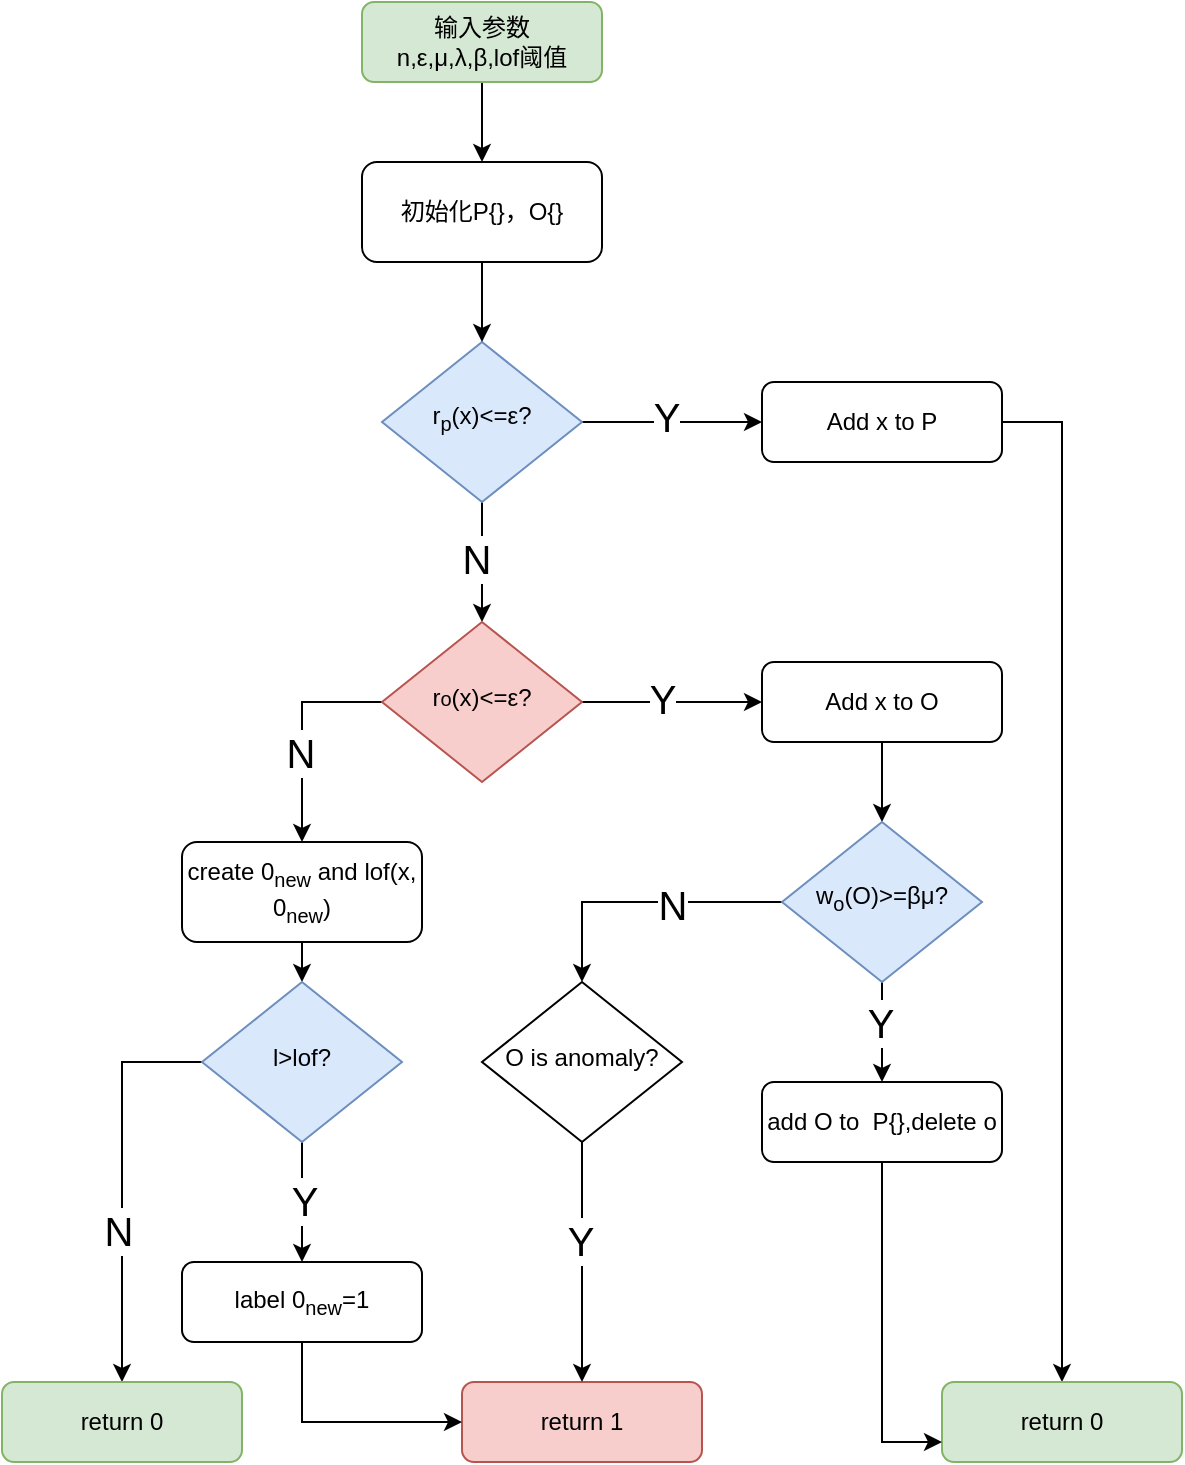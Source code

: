 <mxfile version="22.1.9" type="github">
  <diagram id="C5RBs43oDa-KdzZeNtuy" name="Page-1">
    <mxGraphModel dx="1050" dy="522" grid="1" gridSize="10" guides="1" tooltips="1" connect="1" arrows="1" fold="1" page="1" pageScale="1" pageWidth="827" pageHeight="1169" math="0" shadow="0">
      <root>
        <mxCell id="WIyWlLk6GJQsqaUBKTNV-0" />
        <mxCell id="WIyWlLk6GJQsqaUBKTNV-1" parent="WIyWlLk6GJQsqaUBKTNV-0" />
        <mxCell id="ji3r6wbG1MjoAzQAqGaP-15" style="edgeStyle=orthogonalEdgeStyle;rounded=0;hachureGap=4;orthogonalLoop=1;jettySize=auto;html=1;exitX=0.5;exitY=1;exitDx=0;exitDy=0;fontFamily=Architects Daughter;fontSource=https%3A%2F%2Ffonts.googleapis.com%2Fcss%3Ffamily%3DArchitects%2BDaughter;fontSize=16;" edge="1" parent="WIyWlLk6GJQsqaUBKTNV-1" source="WIyWlLk6GJQsqaUBKTNV-3" target="Z6Ouxe1-tnWl1owyLg7a-1">
          <mxGeometry relative="1" as="geometry" />
        </mxCell>
        <mxCell id="WIyWlLk6GJQsqaUBKTNV-3" value="输入参数&lt;br&gt;n,&lt;span style=&quot;text-align: start;&quot;&gt;ε,μ,&lt;/span&gt;&lt;span style=&quot;text-align: start;&quot;&gt;λ,&lt;/span&gt;&lt;span style=&quot;text-align: start;&quot;&gt;β,lof阈值&lt;/span&gt;" style="rounded=1;whiteSpace=wrap;html=1;fontSize=12;glass=0;strokeWidth=1;shadow=0;fillColor=#d5e8d4;strokeColor=#82b366;" parent="WIyWlLk6GJQsqaUBKTNV-1" vertex="1">
          <mxGeometry x="190" y="80" width="120" height="40" as="geometry" />
        </mxCell>
        <mxCell id="ji3r6wbG1MjoAzQAqGaP-12" style="edgeStyle=orthogonalEdgeStyle;rounded=0;hachureGap=4;orthogonalLoop=1;jettySize=auto;html=1;exitX=1;exitY=0.5;exitDx=0;exitDy=0;entryX=0;entryY=0.5;entryDx=0;entryDy=0;fontFamily=Architects Daughter;fontSource=https%3A%2F%2Ffonts.googleapis.com%2Fcss%3Ffamily%3DArchitects%2BDaughter;fontSize=16;" edge="1" parent="WIyWlLk6GJQsqaUBKTNV-1" source="WIyWlLk6GJQsqaUBKTNV-6" target="WIyWlLk6GJQsqaUBKTNV-7">
          <mxGeometry relative="1" as="geometry" />
        </mxCell>
        <mxCell id="ji3r6wbG1MjoAzQAqGaP-13" value="Y" style="edgeLabel;html=1;align=center;verticalAlign=middle;resizable=0;points=[];fontSize=20;fontFamily=Helvetica;" vertex="1" connectable="0" parent="ji3r6wbG1MjoAzQAqGaP-12">
          <mxGeometry x="-0.064" y="3" relative="1" as="geometry">
            <mxPoint as="offset" />
          </mxGeometry>
        </mxCell>
        <mxCell id="ji3r6wbG1MjoAzQAqGaP-16" style="edgeStyle=orthogonalEdgeStyle;rounded=0;hachureGap=4;orthogonalLoop=1;jettySize=auto;html=1;exitX=0.5;exitY=1;exitDx=0;exitDy=0;fontFamily=Architects Daughter;fontSource=https%3A%2F%2Ffonts.googleapis.com%2Fcss%3Ffamily%3DArchitects%2BDaughter;fontSize=16;" edge="1" parent="WIyWlLk6GJQsqaUBKTNV-1" source="WIyWlLk6GJQsqaUBKTNV-6" target="WIyWlLk6GJQsqaUBKTNV-10">
          <mxGeometry relative="1" as="geometry" />
        </mxCell>
        <mxCell id="ji3r6wbG1MjoAzQAqGaP-17" value="N" style="edgeLabel;html=1;align=center;verticalAlign=middle;resizable=0;points=[];fontSize=20;fontFamily=Helvetica;" vertex="1" connectable="0" parent="ji3r6wbG1MjoAzQAqGaP-16">
          <mxGeometry x="-0.06" y="-3" relative="1" as="geometry">
            <mxPoint as="offset" />
          </mxGeometry>
        </mxCell>
        <mxCell id="WIyWlLk6GJQsqaUBKTNV-6" value="r&lt;sub&gt;p&lt;/sub&gt;(x)&amp;lt;=ε?" style="rhombus;whiteSpace=wrap;html=1;shadow=0;fontFamily=Helvetica;fontSize=12;align=center;strokeWidth=1;spacing=6;spacingTop=-4;fillColor=#dae8fc;strokeColor=#6c8ebf;" parent="WIyWlLk6GJQsqaUBKTNV-1" vertex="1">
          <mxGeometry x="200" y="250" width="100" height="80" as="geometry" />
        </mxCell>
        <mxCell id="Z6Ouxe1-tnWl1owyLg7a-6" style="edgeStyle=orthogonalEdgeStyle;rounded=0;hachureGap=4;orthogonalLoop=1;jettySize=auto;html=1;exitX=1;exitY=0.5;exitDx=0;exitDy=0;fontFamily=Architects Daughter;fontSource=https%3A%2F%2Ffonts.googleapis.com%2Fcss%3Ffamily%3DArchitects%2BDaughter;fontSize=16;" parent="WIyWlLk6GJQsqaUBKTNV-1" source="WIyWlLk6GJQsqaUBKTNV-7" target="Z6Ouxe1-tnWl1owyLg7a-5" edge="1">
          <mxGeometry relative="1" as="geometry" />
        </mxCell>
        <mxCell id="WIyWlLk6GJQsqaUBKTNV-7" value="Add x to P" style="rounded=1;whiteSpace=wrap;html=1;fontSize=12;glass=0;strokeWidth=1;shadow=0;" parent="WIyWlLk6GJQsqaUBKTNV-1" vertex="1">
          <mxGeometry x="390" y="270" width="120" height="40" as="geometry" />
        </mxCell>
        <mxCell id="ji3r6wbG1MjoAzQAqGaP-8" style="edgeStyle=orthogonalEdgeStyle;rounded=0;hachureGap=4;orthogonalLoop=1;jettySize=auto;html=1;exitX=0;exitY=0.5;exitDx=0;exitDy=0;fontFamily=Architects Daughter;fontSource=https%3A%2F%2Ffonts.googleapis.com%2Fcss%3Ffamily%3DArchitects%2BDaughter;fontSize=16;" edge="1" parent="WIyWlLk6GJQsqaUBKTNV-1" source="WIyWlLk6GJQsqaUBKTNV-10" target="WIyWlLk6GJQsqaUBKTNV-11">
          <mxGeometry relative="1" as="geometry" />
        </mxCell>
        <mxCell id="ji3r6wbG1MjoAzQAqGaP-9" value="N" style="edgeLabel;html=1;align=center;verticalAlign=middle;resizable=0;points=[];fontSize=20;fontFamily=Helvetica;" vertex="1" connectable="0" parent="ji3r6wbG1MjoAzQAqGaP-8">
          <mxGeometry x="0.18" y="-1" relative="1" as="geometry">
            <mxPoint as="offset" />
          </mxGeometry>
        </mxCell>
        <mxCell id="ji3r6wbG1MjoAzQAqGaP-10" style="edgeStyle=orthogonalEdgeStyle;rounded=0;hachureGap=4;orthogonalLoop=1;jettySize=auto;html=1;exitX=1;exitY=0.5;exitDx=0;exitDy=0;entryX=0;entryY=0.5;entryDx=0;entryDy=0;fontFamily=Architects Daughter;fontSource=https%3A%2F%2Ffonts.googleapis.com%2Fcss%3Ffamily%3DArchitects%2BDaughter;fontSize=16;" edge="1" parent="WIyWlLk6GJQsqaUBKTNV-1" source="WIyWlLk6GJQsqaUBKTNV-10" target="WIyWlLk6GJQsqaUBKTNV-12">
          <mxGeometry relative="1" as="geometry" />
        </mxCell>
        <mxCell id="ji3r6wbG1MjoAzQAqGaP-11" value="Y" style="edgeLabel;html=1;align=center;verticalAlign=middle;resizable=0;points=[];fontSize=20;fontFamily=Helvetica;" vertex="1" connectable="0" parent="ji3r6wbG1MjoAzQAqGaP-10">
          <mxGeometry x="-0.116" y="2" relative="1" as="geometry">
            <mxPoint as="offset" />
          </mxGeometry>
        </mxCell>
        <mxCell id="WIyWlLk6GJQsqaUBKTNV-10" value="r&lt;span style=&quot;font-size: 10px;&quot;&gt;o&lt;/span&gt;(x)&amp;lt;=ε?" style="rhombus;whiteSpace=wrap;html=1;shadow=0;fontFamily=Helvetica;fontSize=12;align=center;strokeWidth=1;spacing=6;spacingTop=-4;fillColor=#f8cecc;strokeColor=#b85450;" parent="WIyWlLk6GJQsqaUBKTNV-1" vertex="1">
          <mxGeometry x="200" y="390" width="100" height="80" as="geometry" />
        </mxCell>
        <mxCell id="Z6Ouxe1-tnWl1owyLg7a-33" style="edgeStyle=orthogonalEdgeStyle;rounded=0;hachureGap=4;orthogonalLoop=1;jettySize=auto;html=1;exitX=0.5;exitY=1;exitDx=0;exitDy=0;entryX=0.5;entryY=0;entryDx=0;entryDy=0;fontFamily=Architects Daughter;fontSource=https%3A%2F%2Ffonts.googleapis.com%2Fcss%3Ffamily%3DArchitects%2BDaughter;fontSize=16;" parent="WIyWlLk6GJQsqaUBKTNV-1" source="WIyWlLk6GJQsqaUBKTNV-11" target="Z6Ouxe1-tnWl1owyLg7a-32" edge="1">
          <mxGeometry relative="1" as="geometry" />
        </mxCell>
        <mxCell id="WIyWlLk6GJQsqaUBKTNV-11" value="create 0&lt;sub&gt;new&lt;/sub&gt; and&amp;nbsp;lof(x, 0&lt;sub style=&quot;border-color: var(--border-color);&quot;&gt;new&lt;/sub&gt;)" style="rounded=1;whiteSpace=wrap;html=1;fontSize=12;glass=0;strokeWidth=1;shadow=0;" parent="WIyWlLk6GJQsqaUBKTNV-1" vertex="1">
          <mxGeometry x="100" y="500" width="120" height="50" as="geometry" />
        </mxCell>
        <mxCell id="Z6Ouxe1-tnWl1owyLg7a-8" style="edgeStyle=orthogonalEdgeStyle;rounded=0;hachureGap=4;orthogonalLoop=1;jettySize=auto;html=1;exitX=0.5;exitY=1;exitDx=0;exitDy=0;entryX=0.5;entryY=0;entryDx=0;entryDy=0;fontFamily=Architects Daughter;fontSource=https%3A%2F%2Ffonts.googleapis.com%2Fcss%3Ffamily%3DArchitects%2BDaughter;fontSize=16;" parent="WIyWlLk6GJQsqaUBKTNV-1" source="WIyWlLk6GJQsqaUBKTNV-12" target="Z6Ouxe1-tnWl1owyLg7a-20" edge="1">
          <mxGeometry relative="1" as="geometry">
            <mxPoint x="450" y="480" as="targetPoint" />
          </mxGeometry>
        </mxCell>
        <mxCell id="WIyWlLk6GJQsqaUBKTNV-12" value="Add x to O" style="rounded=1;whiteSpace=wrap;html=1;fontSize=12;glass=0;strokeWidth=1;shadow=0;" parent="WIyWlLk6GJQsqaUBKTNV-1" vertex="1">
          <mxGeometry x="390" y="410" width="120" height="40" as="geometry" />
        </mxCell>
        <mxCell id="ji3r6wbG1MjoAzQAqGaP-14" style="edgeStyle=orthogonalEdgeStyle;rounded=0;hachureGap=4;orthogonalLoop=1;jettySize=auto;html=1;exitX=0.5;exitY=1;exitDx=0;exitDy=0;entryX=0.5;entryY=0;entryDx=0;entryDy=0;fontFamily=Architects Daughter;fontSource=https%3A%2F%2Ffonts.googleapis.com%2Fcss%3Ffamily%3DArchitects%2BDaughter;fontSize=16;" edge="1" parent="WIyWlLk6GJQsqaUBKTNV-1" source="Z6Ouxe1-tnWl1owyLg7a-1" target="WIyWlLk6GJQsqaUBKTNV-6">
          <mxGeometry relative="1" as="geometry" />
        </mxCell>
        <mxCell id="Z6Ouxe1-tnWl1owyLg7a-1" value="初始化P{}，O{}" style="rounded=1;whiteSpace=wrap;html=1;fontSize=12;glass=0;strokeWidth=1;shadow=0;" parent="WIyWlLk6GJQsqaUBKTNV-1" vertex="1">
          <mxGeometry x="190" y="160" width="120" height="50" as="geometry" />
        </mxCell>
        <mxCell id="Z6Ouxe1-tnWl1owyLg7a-5" value="return 0" style="rounded=1;whiteSpace=wrap;html=1;fontSize=12;glass=0;strokeWidth=1;shadow=0;fillColor=#d5e8d4;strokeColor=#82b366;" parent="WIyWlLk6GJQsqaUBKTNV-1" vertex="1">
          <mxGeometry x="480" y="770" width="120" height="40" as="geometry" />
        </mxCell>
        <mxCell id="Z6Ouxe1-tnWl1owyLg7a-11" style="edgeStyle=orthogonalEdgeStyle;rounded=0;hachureGap=4;orthogonalLoop=1;jettySize=auto;html=1;exitX=0.5;exitY=1;exitDx=0;exitDy=0;entryX=0;entryY=0.75;entryDx=0;entryDy=0;fontFamily=Architects Daughter;fontSource=https%3A%2F%2Ffonts.googleapis.com%2Fcss%3Ffamily%3DArchitects%2BDaughter;fontSize=16;" parent="WIyWlLk6GJQsqaUBKTNV-1" source="Z6Ouxe1-tnWl1owyLg7a-9" target="Z6Ouxe1-tnWl1owyLg7a-5" edge="1">
          <mxGeometry relative="1" as="geometry" />
        </mxCell>
        <mxCell id="Z6Ouxe1-tnWl1owyLg7a-9" value="add O to&amp;nbsp; P{},delete o" style="rounded=1;whiteSpace=wrap;html=1;fontSize=12;glass=0;strokeWidth=1;shadow=0;" parent="WIyWlLk6GJQsqaUBKTNV-1" vertex="1">
          <mxGeometry x="390" y="620" width="120" height="40" as="geometry" />
        </mxCell>
        <mxCell id="Z6Ouxe1-tnWl1owyLg7a-19" value="return 1" style="rounded=1;whiteSpace=wrap;html=1;fontSize=12;glass=0;strokeWidth=1;shadow=0;fillColor=#f8cecc;strokeColor=#b85450;" parent="WIyWlLk6GJQsqaUBKTNV-1" vertex="1">
          <mxGeometry x="240" y="770" width="120" height="40" as="geometry" />
        </mxCell>
        <mxCell id="Z6Ouxe1-tnWl1owyLg7a-21" style="edgeStyle=orthogonalEdgeStyle;rounded=0;hachureGap=4;orthogonalLoop=1;jettySize=auto;html=1;exitX=0.5;exitY=1;exitDx=0;exitDy=0;entryX=0.5;entryY=0;entryDx=0;entryDy=0;fontFamily=Architects Daughter;fontSource=https%3A%2F%2Ffonts.googleapis.com%2Fcss%3Ffamily%3DArchitects%2BDaughter;fontSize=16;" parent="WIyWlLk6GJQsqaUBKTNV-1" source="Z6Ouxe1-tnWl1owyLg7a-20" target="Z6Ouxe1-tnWl1owyLg7a-9" edge="1">
          <mxGeometry relative="1" as="geometry" />
        </mxCell>
        <mxCell id="Z6Ouxe1-tnWl1owyLg7a-22" value="Y" style="edgeLabel;html=1;align=center;verticalAlign=middle;resizable=0;points=[];fontSize=20;fontFamily=Helvetica;" parent="Z6Ouxe1-tnWl1owyLg7a-21" vertex="1" connectable="0">
          <mxGeometry x="-0.224" y="-1" relative="1" as="geometry">
            <mxPoint as="offset" />
          </mxGeometry>
        </mxCell>
        <mxCell id="Z6Ouxe1-tnWl1owyLg7a-27" style="edgeStyle=orthogonalEdgeStyle;rounded=0;hachureGap=4;orthogonalLoop=1;jettySize=auto;html=1;exitX=0;exitY=0.5;exitDx=0;exitDy=0;entryX=0.5;entryY=0;entryDx=0;entryDy=0;fontFamily=Helvetica;fontSize=16;" parent="WIyWlLk6GJQsqaUBKTNV-1" source="Z6Ouxe1-tnWl1owyLg7a-20" target="Z6Ouxe1-tnWl1owyLg7a-28" edge="1">
          <mxGeometry relative="1" as="geometry">
            <mxPoint x="360" y="530" as="targetPoint" />
          </mxGeometry>
        </mxCell>
        <mxCell id="ji3r6wbG1MjoAzQAqGaP-19" value="N" style="edgeLabel;html=1;align=center;verticalAlign=middle;resizable=0;points=[];fontSize=20;fontFamily=Helvetica;" vertex="1" connectable="0" parent="Z6Ouxe1-tnWl1owyLg7a-27">
          <mxGeometry x="-0.211" y="1" relative="1" as="geometry">
            <mxPoint as="offset" />
          </mxGeometry>
        </mxCell>
        <mxCell id="Z6Ouxe1-tnWl1owyLg7a-20" value="w&lt;sub style=&quot;border-color: var(--border-color);&quot;&gt;o&lt;/sub&gt;(O)&amp;gt;=βμ?" style="rhombus;whiteSpace=wrap;html=1;shadow=0;fontFamily=Helvetica;fontSize=12;align=center;strokeWidth=1;spacing=6;spacingTop=-4;fillColor=#dae8fc;strokeColor=#6c8ebf;" parent="WIyWlLk6GJQsqaUBKTNV-1" vertex="1">
          <mxGeometry x="400" y="490" width="100" height="80" as="geometry" />
        </mxCell>
        <mxCell id="Z6Ouxe1-tnWl1owyLg7a-29" style="edgeStyle=orthogonalEdgeStyle;rounded=0;hachureGap=4;orthogonalLoop=1;jettySize=auto;html=1;exitX=0.5;exitY=1;exitDx=0;exitDy=0;entryX=0.5;entryY=0;entryDx=0;entryDy=0;fontFamily=Architects Daughter;fontSource=https%3A%2F%2Ffonts.googleapis.com%2Fcss%3Ffamily%3DArchitects%2BDaughter;fontSize=16;" parent="WIyWlLk6GJQsqaUBKTNV-1" source="Z6Ouxe1-tnWl1owyLg7a-28" target="Z6Ouxe1-tnWl1owyLg7a-19" edge="1">
          <mxGeometry relative="1" as="geometry" />
        </mxCell>
        <mxCell id="Z6Ouxe1-tnWl1owyLg7a-30" value="Y" style="edgeLabel;html=1;align=center;verticalAlign=middle;resizable=0;points=[];fontSize=20;fontFamily=Helvetica;" parent="Z6Ouxe1-tnWl1owyLg7a-29" vertex="1" connectable="0">
          <mxGeometry x="-0.18" y="-1" relative="1" as="geometry">
            <mxPoint as="offset" />
          </mxGeometry>
        </mxCell>
        <mxCell id="Z6Ouxe1-tnWl1owyLg7a-28" value="O is anomaly?" style="rhombus;whiteSpace=wrap;html=1;shadow=0;fontFamily=Helvetica;fontSize=12;align=center;strokeWidth=1;spacing=6;spacingTop=-4;" parent="WIyWlLk6GJQsqaUBKTNV-1" vertex="1">
          <mxGeometry x="250" y="570" width="100" height="80" as="geometry" />
        </mxCell>
        <mxCell id="Z6Ouxe1-tnWl1owyLg7a-36" style="edgeStyle=orthogonalEdgeStyle;rounded=0;hachureGap=4;orthogonalLoop=1;jettySize=auto;html=1;exitX=0.5;exitY=1;exitDx=0;exitDy=0;fontFamily=Architects Daughter;fontSource=https%3A%2F%2Ffonts.googleapis.com%2Fcss%3Ffamily%3DArchitects%2BDaughter;fontSize=16;" parent="WIyWlLk6GJQsqaUBKTNV-1" source="Z6Ouxe1-tnWl1owyLg7a-32" target="Z6Ouxe1-tnWl1owyLg7a-35" edge="1">
          <mxGeometry relative="1" as="geometry" />
        </mxCell>
        <mxCell id="ji3r6wbG1MjoAzQAqGaP-4" value="Y" style="edgeLabel;html=1;align=center;verticalAlign=middle;resizable=0;points=[];fontSize=20;fontFamily=Helvetica;" vertex="1" connectable="0" parent="Z6Ouxe1-tnWl1owyLg7a-36">
          <mxGeometry x="-0.058" y="1" relative="1" as="geometry">
            <mxPoint as="offset" />
          </mxGeometry>
        </mxCell>
        <mxCell id="ji3r6wbG1MjoAzQAqGaP-6" style="edgeStyle=orthogonalEdgeStyle;rounded=0;hachureGap=4;orthogonalLoop=1;jettySize=auto;html=1;exitX=0;exitY=0.5;exitDx=0;exitDy=0;fontFamily=Architects Daughter;fontSource=https%3A%2F%2Ffonts.googleapis.com%2Fcss%3Ffamily%3DArchitects%2BDaughter;fontSize=16;" edge="1" parent="WIyWlLk6GJQsqaUBKTNV-1" source="Z6Ouxe1-tnWl1owyLg7a-32" target="ji3r6wbG1MjoAzQAqGaP-5">
          <mxGeometry relative="1" as="geometry" />
        </mxCell>
        <mxCell id="ji3r6wbG1MjoAzQAqGaP-7" value="N" style="edgeLabel;html=1;align=center;verticalAlign=middle;resizable=0;points=[];fontSize=20;fontFamily=Helvetica;" vertex="1" connectable="0" parent="ji3r6wbG1MjoAzQAqGaP-6">
          <mxGeometry x="0.238" y="-2" relative="1" as="geometry">
            <mxPoint as="offset" />
          </mxGeometry>
        </mxCell>
        <mxCell id="Z6Ouxe1-tnWl1owyLg7a-32" value="l&amp;gt;lof?" style="rhombus;whiteSpace=wrap;html=1;shadow=0;fontFamily=Helvetica;fontSize=12;align=center;strokeWidth=1;spacing=6;spacingTop=-4;fillColor=#dae8fc;strokeColor=#6c8ebf;" parent="WIyWlLk6GJQsqaUBKTNV-1" vertex="1">
          <mxGeometry x="110" y="570" width="100" height="80" as="geometry" />
        </mxCell>
        <mxCell id="ji3r6wbG1MjoAzQAqGaP-2" style="edgeStyle=orthogonalEdgeStyle;rounded=0;hachureGap=4;orthogonalLoop=1;jettySize=auto;html=1;exitX=0.5;exitY=1;exitDx=0;exitDy=0;entryX=0;entryY=0.5;entryDx=0;entryDy=0;fontFamily=Architects Daughter;fontSource=https%3A%2F%2Ffonts.googleapis.com%2Fcss%3Ffamily%3DArchitects%2BDaughter;fontSize=16;" edge="1" parent="WIyWlLk6GJQsqaUBKTNV-1" source="Z6Ouxe1-tnWl1owyLg7a-35" target="Z6Ouxe1-tnWl1owyLg7a-19">
          <mxGeometry relative="1" as="geometry" />
        </mxCell>
        <mxCell id="Z6Ouxe1-tnWl1owyLg7a-35" value="label 0&lt;sub&gt;new&lt;/sub&gt;=1" style="rounded=1;whiteSpace=wrap;html=1;fontSize=12;glass=0;strokeWidth=1;shadow=0;" parent="WIyWlLk6GJQsqaUBKTNV-1" vertex="1">
          <mxGeometry x="100" y="710" width="120" height="40" as="geometry" />
        </mxCell>
        <mxCell id="ji3r6wbG1MjoAzQAqGaP-5" value="return 0" style="rounded=1;whiteSpace=wrap;html=1;fontSize=12;glass=0;strokeWidth=1;shadow=0;fillColor=#d5e8d4;strokeColor=#82b366;" vertex="1" parent="WIyWlLk6GJQsqaUBKTNV-1">
          <mxGeometry x="10" y="770" width="120" height="40" as="geometry" />
        </mxCell>
      </root>
    </mxGraphModel>
  </diagram>
</mxfile>
